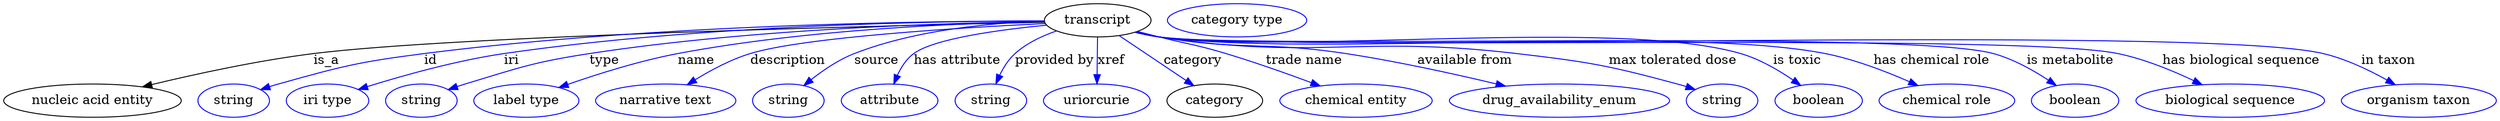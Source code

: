 digraph {
	graph [bb="0,0,2676.7,123"];
	node [label="\N"];
	transcript	[height=0.5,
		label=transcript,
		pos="1175.5,105",
		width=1.5887];
	"nucleic acid entity"	[height=0.5,
		pos="95.542,18",
		width=2.6539];
	transcript -> "nucleic acid entity"	[label=is_a,
		lp="347.54,61.5",
		pos="e,149.46,32.995 1118.5,102.86 954.92,99.397 485.98,88.047 333.54,69 273.89,61.547 206.98,46.919 159.33,35.402"];
	id	[color=blue,
		height=0.5,
		label=string,
		pos="247.54,18",
		width=1.0652];
	transcript -> id	[color=blue,
		label=id,
		lp="459.54,61.5",
		pos="e,276.53,29.966 1118.1,104.31 995.37,104.29 698.71,100.63 452.54,69 381.82,59.914 364.19,55.278 295.54,36 292.43,35.128 289.24,34.158 \
286.04,33.138",
		style=solid];
	iri	[color=blue,
		height=0.5,
		label="iri type",
		pos="348.54,18",
		width=1.2277];
	transcript -> iri	[color=blue,
		label=iri,
		lp="546.54,61.5",
		pos="e,381.71,30.13 1118.1,104.35 1006,104.27 750.56,100.28 538.54,69 487.12,61.414 429.6,45.143 391.45,33.215",
		style=solid];
	type	[color=blue,
		height=0.5,
		label=string,
		pos="449.54,18",
		width=1.0652];
	transcript -> type	[color=blue,
		label=type,
		lp="646.54,61.5",
		pos="e,478.46,30.003 1118.3,103.65 1018.6,102.3 806.95,96.166 630.54,69 569.92,59.665 555.24,53.789 496.54,36 493.78,35.162 490.94,34.255 \
488.09,33.311",
		style=solid];
	name	[color=blue,
		height=0.5,
		label="label type",
		pos="562.54,18",
		width=1.5707];
	transcript -> name	[color=blue,
		label=name,
		lp="745.54,61.5",
		pos="e,597.59,32.211 1118.2,103.56 1032.1,102 864.89,95.456 725.54,69 684.69,61.244 639.6,46.946 607.21,35.62",
		style=solid];
	description	[color=blue,
		height=0.5,
		label="narrative text",
		pos="712.54,18",
		width=2.0943];
	transcript -> description	[color=blue,
		label=description,
		lp="843.04,61.5",
		pos="e,735.4,35.206 1119.4,101.56 1030.1,97.207 860.17,86.846 802.54,69 781.94,62.62 760.77,51.147 744.14,40.799",
		style=solid];
	source	[color=blue,
		height=0.5,
		label=string,
		pos="844.54,18",
		width=1.0652];
	transcript -> source	[color=blue,
		label=source,
		lp="937.54,61.5",
		pos="e,860.7,34.325 1118.3,104.33 1063.8,102.83 980.45,95.72 913.54,69 897.09,62.429 880.93,51.063 868.39,40.827",
		style=solid];
	"has attribute"	[color=blue,
		height=0.5,
		label=attribute,
		pos="952.54,18",
		width=1.4443];
	transcript -> "has attribute"	[color=blue,
		label="has attribute",
		lp="1024.5,61.5",
		pos="e,956.74,35.971 1120.4,99.79 1069.9,94.959 999.64,85.492 977.54,69 969.74,63.181 964.22,54.25 960.38,45.537",
		style=solid];
	"provided by"	[color=blue,
		height=0.5,
		label=string,
		pos="1060.5,18",
		width=1.0652];
	transcript -> "provided by"	[color=blue,
		label="provided by",
		lp="1129,61.5",
		pos="e,1066,36.267 1131.3,93.543 1115.8,88.189 1099.1,80.331 1086.5,69 1079.5,62.627 1074,53.869 1070,45.463",
		style=solid];
	xref	[color=blue,
		height=0.5,
		label=uriorcurie,
		pos="1174.5,18",
		width=1.5887];
	transcript -> xref	[color=blue,
		label=xref,
		lp="1190,61.5",
		pos="e,1174.7,36.175 1175.3,86.799 1175.2,75.163 1175,59.548 1174.9,46.237",
		style=solid];
	category	[height=0.5,
		pos="1301.5,18",
		width=1.4263];
	transcript -> category	[color=blue,
		label=category,
		lp="1278,61.5",
		pos="e,1279,34.205 1198.7,88.41 1218.8,74.786 1248.3,54.894 1270.6,39.894",
		style=solid];
	"trade name"	[color=blue,
		height=0.5,
		label="chemical entity",
		pos="1452.5,18",
		width=2.2748];
	transcript -> "trade name"	[color=blue,
		label="trade name",
		lp="1397.5,61.5",
		pos="e,1414.2,33.949 1218.1,92.982 1225.9,90.981 1234,88.921 1241.5,87 1273.5,78.886 1282,78.594 1313.5,69 1344.2,59.666 1378.1,47.51 \
1404.8,37.522",
		style=solid];
	"available from"	[color=blue,
		height=0.5,
		label=drug_availability_enum,
		pos="1670.5,18",
		width=3.2858];
	transcript -> "available from"	[color=blue,
		label="available from",
		lp="1570,61.5",
		pos="e,1612.8,33.78 1216.5,92.346 1224.7,90.316 1233.4,88.407 1241.5,87 1329.9,71.764 1353.9,82.634 1442.5,69 1496.9,60.639 1557.7,47.088 \
1602.9,36.201",
		style=solid];
	"max tolerated dose"	[color=blue,
		height=0.5,
		label=string,
		pos="1845.5,18",
		width=1.0652];
	transcript -> "max tolerated dose"	[color=blue,
		label="max tolerated dose",
		lp="1793.5,61.5",
		pos="e,1816.8,29.962 1216.1,92.158 1224.5,90.116 1233.2,88.251 1241.5,87 1410.5,61.558 1455.9,89.148 1625.5,69 1702.8,59.821 1722.4,56.384 \
1797.5,36 1800.7,35.143 1803.9,34.179 1807.2,33.157",
		style=solid];
	"is toxic"	[color=blue,
		height=0.5,
		label=boolean,
		pos="1948.5,18",
		width=1.2999];
	transcript -> "is toxic"	[color=blue,
		label="is toxic",
		lp="1926.5,61.5",
		pos="e,1929.4,34.686 1215.7,92.126 1224.2,90.059 1233.1,88.193 1241.5,87 1379.1,67.55 1733.3,108.49 1866.5,69 1886.2,63.177 1905.9,51.423 \
1921,40.775",
		style=solid];
	"has chemical role"	[color=blue,
		height=0.5,
		label="chemical role",
		pos="2086.5,18",
		width=2.022];
	transcript -> "has chemical role"	[color=blue,
		label="has chemical role",
		lp="2071,61.5",
		pos="e,2055.7,34.343 1215.7,92.102 1224.2,90.037 1233.1,88.177 1241.5,87 1399,65.036 1800.7,99.98 1956.5,69 1987.8,62.794 2021.3,49.743 \
2046.4,38.532",
		style=solid];
	"is metabolite"	[color=blue,
		height=0.5,
		label=boolean,
		pos="2224.5,18",
		width=1.2999];
	transcript -> "is metabolite"	[color=blue,
		label="is metabolite",
		lp="2220.5,61.5",
		pos="e,2204.4,34.505 1215.7,92.069 1224.2,90.006 1233.1,88.156 1241.5,87 1340.2,73.49 2041.6,95.642 2137.5,69 2158.5,63.18 2179.7,51.14 \
2195.9,40.334",
		style=solid];
	"has biological sequence"	[color=blue,
		height=0.5,
		label="biological sequence",
		pos="2390.5,18",
		width=2.8164];
	transcript -> "has biological sequence"	[color=blue,
		label="has biological sequence",
		lp="2404,61.5",
		pos="e,2360.8,35.271 1215.7,92.052 1224.2,89.99 1233.1,88.145 1241.5,87 1355,71.619 2159.5,92.594 2271.5,69 2299.5,63.113 2329.1,50.696 \
2351.8,39.71",
		style=solid];
	"in taxon"	[color=blue,
		height=0.5,
		label="organism taxon",
		pos="2593.5,18",
		width=2.3109];
	transcript -> "in taxon"	[color=blue,
		label="in taxon",
		lp="2561.5,61.5",
		pos="e,2568.6,35.291 1215.7,92.032 1224.2,89.972 1233.1,88.132 1241.5,87 1379.3,68.532 2357.4,101.64 2492.5,69 2516.2,63.275 2540.8,51.277 \
2559.8,40.469",
		style=solid];
	"named thing_category"	[color=blue,
		height=0.5,
		label="category type",
		pos="1325.5,105",
		width=2.0762];
}
